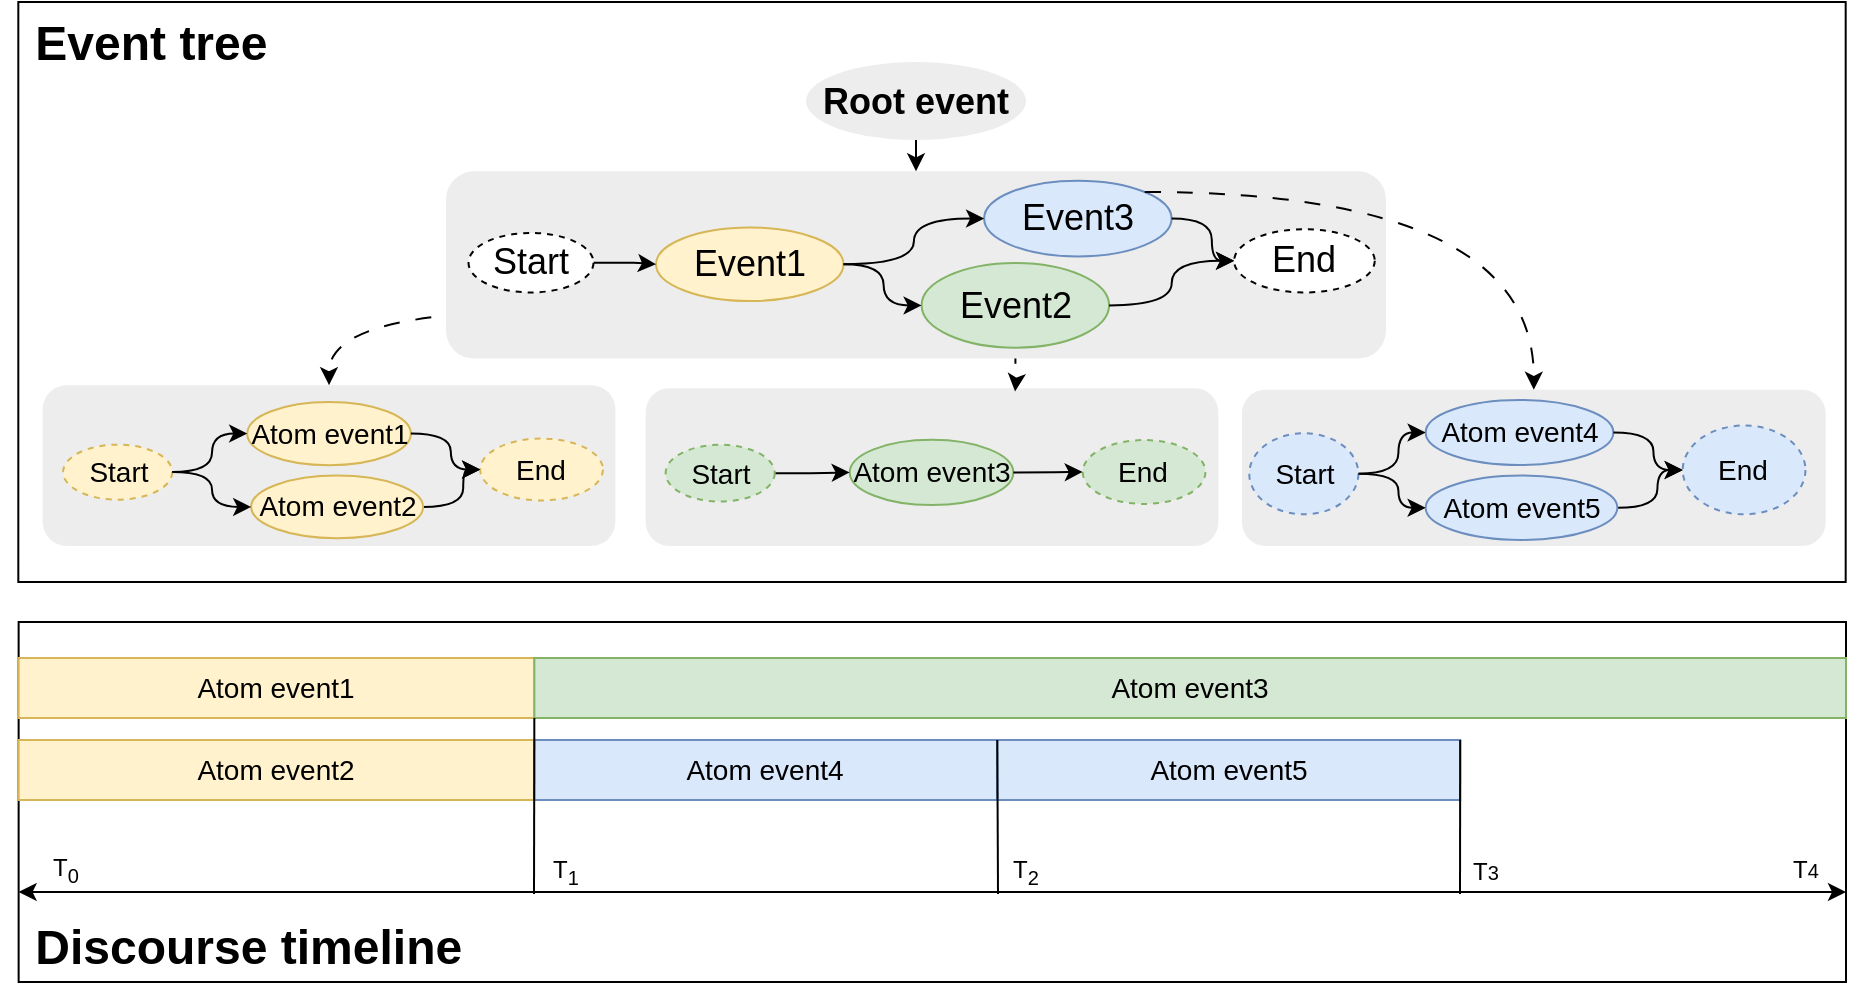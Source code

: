 <mxfile version="22.1.3" type="github">
  <diagram name="第 1 页" id="iAb-C2IANPKLPnJ2QFX_">
    <mxGraphModel dx="2812" dy="632" grid="1" gridSize="10" guides="1" tooltips="1" connect="1" arrows="1" fold="1" page="1" pageScale="1" pageWidth="827" pageHeight="1169" math="0" shadow="0">
      <root>
        <mxCell id="0" />
        <mxCell id="1" parent="0" />
        <mxCell id="sqiCIlMFI8hd34lone9n-89" value="&lt;div style=&quot;&quot;&gt;&lt;b style=&quot;background-color: initial;&quot;&gt;&lt;font style=&quot;font-size: 24px;&quot;&gt;&amp;nbsp;Event tree&lt;/font&gt;&lt;/b&gt;&lt;/div&gt;&lt;font style=&quot;&quot;&gt;&lt;div style=&quot;&quot;&gt;&lt;span style=&quot;font-size: 24px;&quot;&gt;&lt;b&gt;&lt;br&gt;&lt;/b&gt;&lt;/span&gt;&lt;/div&gt;&lt;div style=&quot;&quot;&gt;&lt;br&gt;&lt;/div&gt;&lt;div style=&quot;&quot;&gt;&lt;br&gt;&lt;/div&gt;&lt;div style=&quot;&quot;&gt;&lt;br&gt;&lt;/div&gt;&lt;div style=&quot;&quot;&gt;&lt;br&gt;&lt;/div&gt;&lt;div style=&quot;&quot;&gt;&lt;br&gt;&lt;/div&gt;&lt;div style=&quot;&quot;&gt;&lt;br&gt;&lt;/div&gt;&lt;div style=&quot;&quot;&gt;&lt;br&gt;&lt;/div&gt;&lt;font style=&quot;&quot;&gt;&lt;br&gt;&lt;br&gt;&lt;br&gt;&lt;br&gt;&lt;br&gt;&lt;br&gt;&lt;div style=&quot;&quot;&gt;&lt;br&gt;&lt;/div&gt;&lt;/font&gt;&lt;/font&gt;" style="rounded=0;whiteSpace=wrap;html=1;align=left;verticalAlign=top;" vertex="1" parent="1">
          <mxGeometry x="-1433.84" y="120" width="913.68" height="290" as="geometry" />
        </mxCell>
        <mxCell id="sqiCIlMFI8hd34lone9n-78" value="&lt;b&gt;&lt;font style=&quot;font-size: 24px;&quot;&gt;&lt;br&gt;&lt;br&gt;&lt;br&gt;&lt;br&gt;&amp;nbsp;Discourse timeline&lt;/font&gt;&lt;/b&gt;" style="rounded=0;whiteSpace=wrap;html=1;align=left;verticalAlign=bottom;" vertex="1" parent="1">
          <mxGeometry x="-1433.68" y="430" width="913.68" height="180" as="geometry" />
        </mxCell>
        <mxCell id="sqiCIlMFI8hd34lone9n-88" value="" style="group;fontStyle=0" vertex="1" connectable="0" parent="1">
          <mxGeometry x="-1433.68" y="448" width="913.68" height="71" as="geometry" />
        </mxCell>
        <mxCell id="sqiCIlMFI8hd34lone9n-83" value="&lt;h2 style=&quot;border-color: var(--border-color); font-size: 14px;&quot;&gt;&lt;span style=&quot;font-weight: normal;&quot;&gt;Atom event2&lt;/span&gt;&lt;/h2&gt;" style="rounded=0;whiteSpace=wrap;html=1;fillColor=#fff2cc;strokeColor=#d6b656;fontStyle=0" vertex="1" parent="sqiCIlMFI8hd34lone9n-88">
          <mxGeometry y="41" width="257.855" height="30" as="geometry" />
        </mxCell>
        <mxCell id="sqiCIlMFI8hd34lone9n-84" value="&lt;h2 style=&quot;border-color: var(--border-color); font-size: 14px;&quot;&gt;&lt;span style=&quot;font-weight: normal;&quot;&gt;Atom event1&lt;/span&gt;&lt;/h2&gt;" style="rounded=0;whiteSpace=wrap;html=1;fillColor=#fff2cc;strokeColor=#d6b656;fontStyle=1" vertex="1" parent="sqiCIlMFI8hd34lone9n-88">
          <mxGeometry width="257.855" height="30" as="geometry" />
        </mxCell>
        <mxCell id="sqiCIlMFI8hd34lone9n-85" value="&lt;h2 style=&quot;border-color: var(--border-color); font-size: 14px;&quot;&gt;&lt;span style=&quot;font-weight: normal;&quot;&gt;Atom event3&lt;/span&gt;&lt;/h2&gt;" style="rounded=0;whiteSpace=wrap;html=1;fillColor=#d5e8d4;strokeColor=#82b366;fontStyle=0" vertex="1" parent="sqiCIlMFI8hd34lone9n-88">
          <mxGeometry x="257.855" width="655.825" height="30" as="geometry" />
        </mxCell>
        <mxCell id="sqiCIlMFI8hd34lone9n-86" value="&lt;h2 style=&quot;border-color: var(--border-color); font-size: 14px;&quot;&gt;&lt;span style=&quot;font-weight: normal;&quot;&gt;Atom event4&lt;/span&gt;&lt;/h2&gt;" style="rounded=0;whiteSpace=wrap;html=1;fillColor=#dae8fc;strokeColor=#6c8ebf;fontStyle=0" vertex="1" parent="sqiCIlMFI8hd34lone9n-88">
          <mxGeometry x="257.855" y="41" width="231.468" height="30" as="geometry" />
        </mxCell>
        <mxCell id="sqiCIlMFI8hd34lone9n-87" value="&lt;h2 style=&quot;border-color: var(--border-color); font-size: 14px;&quot;&gt;&lt;span style=&quot;font-weight: normal;&quot;&gt;Atom event5&lt;/span&gt;&lt;/h2&gt;" style="rounded=0;whiteSpace=wrap;html=1;fillColor=#dae8fc;strokeColor=#6c8ebf;fontStyle=0" vertex="1" parent="sqiCIlMFI8hd34lone9n-88">
          <mxGeometry x="489.323" y="41" width="231.468" height="30" as="geometry" />
        </mxCell>
        <mxCell id="sqiCIlMFI8hd34lone9n-91" value="" style="group;fontSize=18;" vertex="1" connectable="0" parent="1">
          <mxGeometry x="-1421.68" y="150" width="891.5" height="249" as="geometry" />
        </mxCell>
        <mxCell id="sqiCIlMFI8hd34lone9n-3" value="&lt;h2 style=&quot;border-color: var(--border-color); text-align: center; font-size: 14px;&quot;&gt;&lt;br style=&quot;font-size: 14px;&quot;&gt;&lt;/h2&gt;" style="rounded=1;whiteSpace=wrap;html=1;align=left;fillColor=#ededed;strokeColor=none;fontSize=14;" vertex="1" parent="sqiCIlMFI8hd34lone9n-91">
          <mxGeometry y="161.577" width="286.36" height="80.398" as="geometry" />
        </mxCell>
        <mxCell id="sqiCIlMFI8hd34lone9n-4" value="&lt;h2 style=&quot;border-color: var(--border-color); text-align: center; font-size: 14px;&quot;&gt;&lt;br style=&quot;font-size: 14px;&quot;&gt;&lt;/h2&gt;" style="rounded=1;whiteSpace=wrap;html=1;align=left;strokeColor=none;fillColor=#ededed;fontSize=14;" vertex="1" parent="sqiCIlMFI8hd34lone9n-91">
          <mxGeometry x="301.5" y="163.138" width="286.36" height="78.837" as="geometry" />
        </mxCell>
        <mxCell id="sqiCIlMFI8hd34lone9n-7" value="&lt;h2 style=&quot;font-size: 18px;&quot;&gt;Root event&lt;/h2&gt;" style="ellipse;whiteSpace=wrap;html=1;fontSize=18;fillColor=#ededed;strokeColor=none;" vertex="1" parent="sqiCIlMFI8hd34lone9n-91">
          <mxGeometry x="381.68" width="110" height="39.028" as="geometry" />
        </mxCell>
        <mxCell id="sqiCIlMFI8hd34lone9n-10" value="" style="edgeStyle=orthogonalEdgeStyle;rounded=0;orthogonalLoop=1;jettySize=auto;html=1;curved=1;dashed=1;dashPattern=8 8;entryX=0.5;entryY=0;entryDx=0;entryDy=0;fontSize=18;" edge="1" parent="sqiCIlMFI8hd34lone9n-91" source="sqiCIlMFI8hd34lone9n-57" target="sqiCIlMFI8hd34lone9n-3">
          <mxGeometry relative="1" as="geometry">
            <Array as="points">
              <mxPoint x="353.68" y="124.89" />
              <mxPoint x="143.68" y="124.89" />
            </Array>
            <mxPoint x="91.747" y="162.357" as="targetPoint" />
          </mxGeometry>
        </mxCell>
        <mxCell id="sqiCIlMFI8hd34lone9n-22" value="" style="edgeStyle=orthogonalEdgeStyle;rounded=0;orthogonalLoop=1;jettySize=auto;html=1;curved=1;dashed=1;dashPattern=8 8;entryX=0.645;entryY=0.02;entryDx=0;entryDy=0;entryPerimeter=0;fontSize=18;" edge="1" parent="sqiCIlMFI8hd34lone9n-91" source="sqiCIlMFI8hd34lone9n-60" target="sqiCIlMFI8hd34lone9n-4">
          <mxGeometry relative="1" as="geometry">
            <mxPoint x="341.68" y="117.085" as="sourcePoint" />
            <mxPoint x="486.365" y="163.138" as="targetPoint" />
            <Array as="points" />
          </mxGeometry>
        </mxCell>
        <mxCell id="sqiCIlMFI8hd34lone9n-27" value="&lt;h2 style=&quot;font-size: 18px;&quot;&gt;&lt;/h2&gt;&lt;h2 style=&quot;border-color: var(--border-color); text-align: center; font-size: 18px;&quot;&gt;&lt;br&gt;&lt;/h2&gt;" style="rounded=1;whiteSpace=wrap;html=1;align=left;fillColor=#ededed;strokeColor=none;fontSize=18;" vertex="1" parent="sqiCIlMFI8hd34lone9n-91">
          <mxGeometry x="201.68" y="54.639" width="470" height="93.668" as="geometry" />
        </mxCell>
        <mxCell id="sqiCIlMFI8hd34lone9n-6" value="" style="edgeStyle=orthogonalEdgeStyle;rounded=0;orthogonalLoop=1;jettySize=auto;html=1;curved=1;dashed=1;dashPattern=8 8;fontSize=18;" edge="1" parent="sqiCIlMFI8hd34lone9n-91" source="sqiCIlMFI8hd34lone9n-7" target="sqiCIlMFI8hd34lone9n-27">
          <mxGeometry relative="1" as="geometry">
            <mxPoint x="421.68" y="-11.708" as="targetPoint" />
          </mxGeometry>
        </mxCell>
        <mxCell id="sqiCIlMFI8hd34lone9n-28" value="" style="group;strokeColor=none;fontSize=14;" vertex="1" connectable="0" parent="sqiCIlMFI8hd34lone9n-91">
          <mxGeometry x="10.23" y="170" width="269.91" height="68.07" as="geometry" />
        </mxCell>
        <mxCell id="sqiCIlMFI8hd34lone9n-29" value="&lt;h2 style=&quot;border-color: var(--border-color); font-size: 14px;&quot;&gt;&lt;span style=&quot;font-weight: normal; font-size: 14px;&quot;&gt;Atom event1&lt;/span&gt;&lt;/h2&gt;" style="ellipse;whiteSpace=wrap;html=1;fillColor=#fff2cc;strokeColor=#d6b656;fontStyle=1;fontSize=14;" vertex="1" parent="sqiCIlMFI8hd34lone9n-28">
          <mxGeometry x="92.044" width="81.821" height="31.63" as="geometry" />
        </mxCell>
        <mxCell id="sqiCIlMFI8hd34lone9n-30" value="" style="edgeStyle=orthogonalEdgeStyle;rounded=0;orthogonalLoop=1;jettySize=auto;html=1;curved=1;fontSize=14;" edge="1" parent="sqiCIlMFI8hd34lone9n-28" source="sqiCIlMFI8hd34lone9n-31" target="sqiCIlMFI8hd34lone9n-29">
          <mxGeometry relative="1" as="geometry" />
        </mxCell>
        <mxCell id="sqiCIlMFI8hd34lone9n-31" value="Start" style="ellipse;whiteSpace=wrap;html=1;dashed=1;fillColor=#fff2cc;strokeColor=#d6b656;fontSize=14;" vertex="1" parent="sqiCIlMFI8hd34lone9n-28">
          <mxGeometry y="21.315" width="54.546" height="27.501" as="geometry" />
        </mxCell>
        <mxCell id="sqiCIlMFI8hd34lone9n-32" value="End" style="ellipse;whiteSpace=wrap;html=1;dashed=1;fillColor=#fff2cc;strokeColor=#d6b656;fontSize=14;" vertex="1" parent="sqiCIlMFI8hd34lone9n-28">
          <mxGeometry x="208.546" y="18.29" width="61.364" height="30.941" as="geometry" />
        </mxCell>
        <mxCell id="sqiCIlMFI8hd34lone9n-33" value="" style="edgeStyle=orthogonalEdgeStyle;rounded=0;orthogonalLoop=1;jettySize=auto;html=1;curved=1;fontSize=14;" edge="1" parent="sqiCIlMFI8hd34lone9n-28" source="sqiCIlMFI8hd34lone9n-29" target="sqiCIlMFI8hd34lone9n-32">
          <mxGeometry relative="1" as="geometry" />
        </mxCell>
        <mxCell id="sqiCIlMFI8hd34lone9n-34" value="" style="edgeStyle=orthogonalEdgeStyle;rounded=0;orthogonalLoop=1;jettySize=auto;html=1;curved=1;fontSize=14;" edge="1" parent="sqiCIlMFI8hd34lone9n-28" source="sqiCIlMFI8hd34lone9n-35" target="sqiCIlMFI8hd34lone9n-32">
          <mxGeometry relative="1" as="geometry" />
        </mxCell>
        <mxCell id="sqiCIlMFI8hd34lone9n-35" value="&lt;h2 style=&quot;border-color: var(--border-color); font-size: 14px;&quot;&gt;&lt;span style=&quot;font-weight: normal; font-size: 14px;&quot;&gt;Atom event2&lt;/span&gt;&lt;/h2&gt;" style="ellipse;whiteSpace=wrap;html=1;fillColor=#fff2cc;strokeColor=#d6b656;fontStyle=1;fontSize=14;" vertex="1" parent="sqiCIlMFI8hd34lone9n-28">
          <mxGeometry x="94.041" y="36.791" width="85.961" height="31.278" as="geometry" />
        </mxCell>
        <mxCell id="sqiCIlMFI8hd34lone9n-36" value="" style="edgeStyle=orthogonalEdgeStyle;rounded=0;orthogonalLoop=1;jettySize=auto;html=1;curved=1;fontSize=14;" edge="1" parent="sqiCIlMFI8hd34lone9n-28" source="sqiCIlMFI8hd34lone9n-31" target="sqiCIlMFI8hd34lone9n-35">
          <mxGeometry relative="1" as="geometry" />
        </mxCell>
        <mxCell id="sqiCIlMFI8hd34lone9n-37" value="" style="group;fontSize=14;" vertex="1" connectable="0" parent="sqiCIlMFI8hd34lone9n-91">
          <mxGeometry x="311.497" y="178.749" width="269.906" height="70.251" as="geometry" />
        </mxCell>
        <mxCell id="sqiCIlMFI8hd34lone9n-38" value="&lt;h2 style=&quot;border-color: var(--border-color); font-size: 14px;&quot;&gt;&lt;span style=&quot;font-weight: normal; font-size: 14px;&quot;&gt;Atom event3&lt;/span&gt;&lt;/h2&gt;" style="ellipse;whiteSpace=wrap;html=1;fillColor=#d5e8d4;strokeColor=#82b366;fontSize=14;" vertex="1" parent="sqiCIlMFI8hd34lone9n-37">
          <mxGeometry x="92.043" y="10.147" width="81.82" height="32.643" as="geometry" />
        </mxCell>
        <mxCell id="sqiCIlMFI8hd34lone9n-39" value="" style="edgeStyle=orthogonalEdgeStyle;rounded=0;orthogonalLoop=1;jettySize=auto;html=1;curved=1;fontSize=14;" edge="1" parent="sqiCIlMFI8hd34lone9n-37" source="sqiCIlMFI8hd34lone9n-40" target="sqiCIlMFI8hd34lone9n-38">
          <mxGeometry relative="1" as="geometry" />
        </mxCell>
        <mxCell id="sqiCIlMFI8hd34lone9n-40" value="Start" style="ellipse;whiteSpace=wrap;html=1;dashed=1;fillColor=#d5e8d4;strokeColor=#82b366;fontSize=14;" vertex="1" parent="sqiCIlMFI8hd34lone9n-37">
          <mxGeometry y="12.631" width="54.545" height="28.382" as="geometry" />
        </mxCell>
        <mxCell id="sqiCIlMFI8hd34lone9n-41" value="End" style="ellipse;whiteSpace=wrap;html=1;dashed=1;fillColor=#d5e8d4;strokeColor=#82b366;fontSize=14;" vertex="1" parent="sqiCIlMFI8hd34lone9n-37">
          <mxGeometry x="208.543" y="10.289" width="61.363" height="31.932" as="geometry" />
        </mxCell>
        <mxCell id="sqiCIlMFI8hd34lone9n-42" value="" style="edgeStyle=orthogonalEdgeStyle;rounded=0;orthogonalLoop=1;jettySize=auto;html=1;curved=1;fontSize=14;" edge="1" parent="sqiCIlMFI8hd34lone9n-37" source="sqiCIlMFI8hd34lone9n-38" target="sqiCIlMFI8hd34lone9n-41">
          <mxGeometry relative="1" as="geometry" />
        </mxCell>
        <mxCell id="sqiCIlMFI8hd34lone9n-57" value="&lt;h2 style=&quot;border-color: var(--border-color); font-size: 18px;&quot;&gt;&lt;span style=&quot;font-weight: normal; font-size: 18px;&quot;&gt;Event1&lt;/span&gt;&lt;/h2&gt;" style="ellipse;whiteSpace=wrap;html=1;fontStyle=0;fontSize=18;fillColor=#fff2cc;strokeColor=#d6b656;" vertex="1" parent="sqiCIlMFI8hd34lone9n-91">
          <mxGeometry x="306.68" y="82.74" width="93.75" height="36.796" as="geometry" />
        </mxCell>
        <mxCell id="sqiCIlMFI8hd34lone9n-58" value="&lt;h2 style=&quot;border-color: var(--border-color); font-size: 18px;&quot;&gt;&lt;span style=&quot;font-weight: normal; font-size: 18px;&quot;&gt;Event3&lt;/span&gt;&lt;/h2&gt;" style="ellipse;whiteSpace=wrap;html=1;fontStyle=0;fontSize=18;fillColor=#dae8fc;strokeColor=#6c8ebf;" vertex="1" parent="sqiCIlMFI8hd34lone9n-91">
          <mxGeometry x="470.74" y="59.323" width="93.75" height="37.912" as="geometry" />
        </mxCell>
        <mxCell id="sqiCIlMFI8hd34lone9n-59" value="" style="edgeStyle=orthogonalEdgeStyle;rounded=0;orthogonalLoop=1;jettySize=auto;html=1;curved=1;fontSize=18;" edge="1" parent="sqiCIlMFI8hd34lone9n-91" source="sqiCIlMFI8hd34lone9n-57" target="sqiCIlMFI8hd34lone9n-58">
          <mxGeometry relative="1" as="geometry" />
        </mxCell>
        <mxCell id="sqiCIlMFI8hd34lone9n-60" value="&lt;h2 style=&quot;border-color: var(--border-color); font-size: 18px;&quot;&gt;&lt;span style=&quot;font-weight: normal; font-size: 18px;&quot;&gt;Event2&lt;/span&gt;&lt;/h2&gt;" style="ellipse;whiteSpace=wrap;html=1;fontStyle=0;fontSize=18;fillColor=#d5e8d4;strokeColor=#82b366;" vertex="1" parent="sqiCIlMFI8hd34lone9n-91">
          <mxGeometry x="439.49" y="100.466" width="93.75" height="42.377" as="geometry" />
        </mxCell>
        <mxCell id="sqiCIlMFI8hd34lone9n-61" value="" style="edgeStyle=orthogonalEdgeStyle;rounded=0;orthogonalLoop=1;jettySize=auto;html=1;curved=1;fontSize=18;" edge="1" parent="sqiCIlMFI8hd34lone9n-91" source="sqiCIlMFI8hd34lone9n-57" target="sqiCIlMFI8hd34lone9n-60">
          <mxGeometry relative="1" as="geometry" />
        </mxCell>
        <mxCell id="sqiCIlMFI8hd34lone9n-62" value="" style="edgeStyle=orthogonalEdgeStyle;rounded=0;orthogonalLoop=1;jettySize=auto;html=1;fontSize=18;" edge="1" parent="sqiCIlMFI8hd34lone9n-91" source="sqiCIlMFI8hd34lone9n-63" target="sqiCIlMFI8hd34lone9n-57">
          <mxGeometry relative="1" as="geometry" />
        </mxCell>
        <mxCell id="sqiCIlMFI8hd34lone9n-63" value="Start" style="ellipse;whiteSpace=wrap;html=1;dashed=1;fontSize=18;" vertex="1" parent="sqiCIlMFI8hd34lone9n-91">
          <mxGeometry x="212.93" y="85.489" width="62.5" height="29.734" as="geometry" />
        </mxCell>
        <mxCell id="sqiCIlMFI8hd34lone9n-64" value="End" style="ellipse;whiteSpace=wrap;html=1;dashed=1;fontSize=18;" vertex="1" parent="sqiCIlMFI8hd34lone9n-91">
          <mxGeometry x="595.743" y="83.632" width="70.312" height="31.591" as="geometry" />
        </mxCell>
        <mxCell id="sqiCIlMFI8hd34lone9n-65" value="" style="edgeStyle=orthogonalEdgeStyle;rounded=0;orthogonalLoop=1;jettySize=auto;html=1;curved=1;fontSize=18;" edge="1" parent="sqiCIlMFI8hd34lone9n-91" source="sqiCIlMFI8hd34lone9n-58" target="sqiCIlMFI8hd34lone9n-64">
          <mxGeometry relative="1" as="geometry" />
        </mxCell>
        <mxCell id="sqiCIlMFI8hd34lone9n-66" value="" style="edgeStyle=orthogonalEdgeStyle;rounded=0;orthogonalLoop=1;jettySize=auto;html=1;curved=1;fontSize=18;" edge="1" parent="sqiCIlMFI8hd34lone9n-91" source="sqiCIlMFI8hd34lone9n-60" target="sqiCIlMFI8hd34lone9n-64">
          <mxGeometry relative="1" as="geometry" />
        </mxCell>
        <mxCell id="sqiCIlMFI8hd34lone9n-67" value="&lt;h2 style=&quot;border-color: var(--border-color); text-align: center; font-size: 14px;&quot;&gt;&lt;br style=&quot;font-size: 14px;&quot;&gt;&lt;/h2&gt;" style="rounded=1;whiteSpace=wrap;html=1;align=left;gradientColor=none;fillColor=#ededed;strokeColor=none;fontSize=14;" vertex="1" parent="sqiCIlMFI8hd34lone9n-91">
          <mxGeometry x="599.68" y="163.918" width="291.82" height="78.056" as="geometry" />
        </mxCell>
        <mxCell id="sqiCIlMFI8hd34lone9n-26" value="" style="edgeStyle=orthogonalEdgeStyle;rounded=0;orthogonalLoop=1;jettySize=auto;html=1;curved=1;entryX=0.5;entryY=0;entryDx=0;entryDy=0;exitX=1;exitY=0;exitDx=0;exitDy=0;dashed=1;dashPattern=8 8;fontSize=18;" edge="1" parent="sqiCIlMFI8hd34lone9n-91" source="sqiCIlMFI8hd34lone9n-58" target="sqiCIlMFI8hd34lone9n-67">
          <mxGeometry relative="1" as="geometry">
            <mxPoint x="611.68" y="54.639" as="sourcePoint" />
            <mxPoint x="651.68" y="83.52" as="targetPoint" />
          </mxGeometry>
        </mxCell>
        <mxCell id="sqiCIlMFI8hd34lone9n-68" value="" style="group;fontSize=14;" vertex="1" connectable="0" parent="sqiCIlMFI8hd34lone9n-91">
          <mxGeometry x="611.5" y="168.992" width="269.91" height="69.954" as="geometry" />
        </mxCell>
        <mxCell id="sqiCIlMFI8hd34lone9n-69" value="&lt;h2 style=&quot;border-color: var(--border-color); font-size: 14px;&quot;&gt;&lt;span style=&quot;font-weight: normal; font-size: 14px;&quot;&gt;&lt;font style=&quot;font-size: 14px;&quot;&gt;Atom event4&lt;/font&gt;&lt;/span&gt;&lt;/h2&gt;" style="ellipse;whiteSpace=wrap;html=1;fillColor=#dae8fc;strokeColor=#6c8ebf;fontSize=14;" vertex="1" parent="sqiCIlMFI8hd34lone9n-68">
          <mxGeometry x="80" width="93.87" height="32.503" as="geometry" />
        </mxCell>
        <mxCell id="sqiCIlMFI8hd34lone9n-70" value="" style="edgeStyle=orthogonalEdgeStyle;rounded=0;orthogonalLoop=1;jettySize=auto;html=1;curved=1;fontSize=14;" edge="1" parent="sqiCIlMFI8hd34lone9n-68" source="sqiCIlMFI8hd34lone9n-71" target="sqiCIlMFI8hd34lone9n-69">
          <mxGeometry relative="1" as="geometry" />
        </mxCell>
        <mxCell id="sqiCIlMFI8hd34lone9n-71" value="Start" style="ellipse;whiteSpace=wrap;html=1;dashed=1;fillColor=#dae8fc;strokeColor=#6c8ebf;fontSize=14;" vertex="1" parent="sqiCIlMFI8hd34lone9n-68">
          <mxGeometry x="-8.18" y="16.649" width="54.55" height="40.543" as="geometry" />
        </mxCell>
        <mxCell id="sqiCIlMFI8hd34lone9n-72" value="End" style="ellipse;whiteSpace=wrap;html=1;dashed=1;fillColor=#dae8fc;strokeColor=#6c8ebf;fontSize=14;" vertex="1" parent="sqiCIlMFI8hd34lone9n-68">
          <mxGeometry x="208.55" y="12.762" width="61.36" height="44.43" as="geometry" />
        </mxCell>
        <mxCell id="sqiCIlMFI8hd34lone9n-73" value="" style="edgeStyle=orthogonalEdgeStyle;rounded=0;orthogonalLoop=1;jettySize=auto;html=1;curved=1;fontSize=14;" edge="1" parent="sqiCIlMFI8hd34lone9n-68" source="sqiCIlMFI8hd34lone9n-69" target="sqiCIlMFI8hd34lone9n-72">
          <mxGeometry relative="1" as="geometry" />
        </mxCell>
        <mxCell id="sqiCIlMFI8hd34lone9n-74" value="" style="edgeStyle=orthogonalEdgeStyle;rounded=0;orthogonalLoop=1;jettySize=auto;html=1;curved=1;fontSize=14;" edge="1" parent="sqiCIlMFI8hd34lone9n-68" source="sqiCIlMFI8hd34lone9n-75" target="sqiCIlMFI8hd34lone9n-72">
          <mxGeometry relative="1" as="geometry" />
        </mxCell>
        <mxCell id="sqiCIlMFI8hd34lone9n-75" value="&lt;h2 style=&quot;border-color: var(--border-color); font-size: 14px;&quot;&gt;&lt;font style=&quot;border-color: var(--border-color); font-size: 14px; font-weight: normal;&quot;&gt;Atom event5&lt;/font&gt;&lt;/h2&gt;" style="ellipse;whiteSpace=wrap;html=1;fillColor=#dae8fc;strokeColor=#6c8ebf;fontSize=14;" vertex="1" parent="sqiCIlMFI8hd34lone9n-68">
          <mxGeometry x="80" y="37.803" width="95.87" height="32.151" as="geometry" />
        </mxCell>
        <mxCell id="sqiCIlMFI8hd34lone9n-76" value="" style="edgeStyle=orthogonalEdgeStyle;rounded=0;orthogonalLoop=1;jettySize=auto;html=1;curved=1;fontSize=14;" edge="1" parent="sqiCIlMFI8hd34lone9n-68" source="sqiCIlMFI8hd34lone9n-71" target="sqiCIlMFI8hd34lone9n-75">
          <mxGeometry relative="1" as="geometry" />
        </mxCell>
        <mxCell id="sqiCIlMFI8hd34lone9n-94" value="" style="endArrow=classic;html=1;rounded=0;exitX=0;exitY=0.75;exitDx=0;exitDy=0;entryX=1;entryY=0.75;entryDx=0;entryDy=0;startArrow=classic;startFill=1;" edge="1" parent="1" source="sqiCIlMFI8hd34lone9n-78" target="sqiCIlMFI8hd34lone9n-78">
          <mxGeometry width="50" height="50" relative="1" as="geometry">
            <mxPoint x="-920" y="370" as="sourcePoint" />
            <mxPoint x="-870" y="320" as="targetPoint" />
          </mxGeometry>
        </mxCell>
        <mxCell id="sqiCIlMFI8hd34lone9n-96" value="" style="endArrow=none;html=1;rounded=0;entryX=1;entryY=1;entryDx=0;entryDy=0;" edge="1" parent="1" target="sqiCIlMFI8hd34lone9n-84">
          <mxGeometry width="50" height="50" relative="1" as="geometry">
            <mxPoint x="-1176" y="566" as="sourcePoint" />
            <mxPoint x="-1176" y="516" as="targetPoint" />
          </mxGeometry>
        </mxCell>
        <mxCell id="sqiCIlMFI8hd34lone9n-97" value="" style="endArrow=none;html=1;rounded=0;entryX=0;entryY=0;entryDx=0;entryDy=0;" edge="1" parent="1" target="sqiCIlMFI8hd34lone9n-87">
          <mxGeometry width="50" height="50" relative="1" as="geometry">
            <mxPoint x="-944" y="566" as="sourcePoint" />
            <mxPoint x="-944.357" y="474" as="targetPoint" />
          </mxGeometry>
        </mxCell>
        <mxCell id="sqiCIlMFI8hd34lone9n-98" value="" style="endArrow=none;html=1;rounded=0;entryX=1;entryY=0;entryDx=0;entryDy=0;" edge="1" parent="1" target="sqiCIlMFI8hd34lone9n-87">
          <mxGeometry width="50" height="50" relative="1" as="geometry">
            <mxPoint x="-713" y="566" as="sourcePoint" />
            <mxPoint x="-710" y="490" as="targetPoint" />
          </mxGeometry>
        </mxCell>
        <mxCell id="sqiCIlMFI8hd34lone9n-99" value="T&lt;sub&gt;1&lt;/sub&gt;" style="text;html=1;strokeColor=none;fillColor=none;align=center;verticalAlign=middle;whiteSpace=wrap;rounded=0;" vertex="1" parent="1">
          <mxGeometry x="-1190" y="540" width="60" height="30" as="geometry" />
        </mxCell>
        <mxCell id="sqiCIlMFI8hd34lone9n-100" value="T&lt;sub&gt;2&lt;/sub&gt;" style="text;html=1;strokeColor=none;fillColor=none;align=center;verticalAlign=middle;whiteSpace=wrap;rounded=0;" vertex="1" parent="1">
          <mxGeometry x="-960" y="540" width="60" height="30" as="geometry" />
        </mxCell>
        <mxCell id="sqiCIlMFI8hd34lone9n-101" value="T&lt;span style=&quot;font-size: 10px;&quot;&gt;3&lt;/span&gt;" style="text;html=1;strokeColor=none;fillColor=none;align=center;verticalAlign=middle;whiteSpace=wrap;rounded=0;" vertex="1" parent="1">
          <mxGeometry x="-730" y="540" width="60" height="30" as="geometry" />
        </mxCell>
        <mxCell id="sqiCIlMFI8hd34lone9n-102" value="T&lt;sub&gt;0&lt;/sub&gt;" style="text;html=1;strokeColor=none;fillColor=none;align=center;verticalAlign=middle;whiteSpace=wrap;rounded=0;" vertex="1" parent="1">
          <mxGeometry x="-1440" y="539" width="60" height="30" as="geometry" />
        </mxCell>
        <mxCell id="sqiCIlMFI8hd34lone9n-103" value="T&lt;span style=&quot;font-size: 10px;&quot;&gt;4&lt;/span&gt;" style="text;html=1;strokeColor=none;fillColor=none;align=center;verticalAlign=middle;whiteSpace=wrap;rounded=0;" vertex="1" parent="1">
          <mxGeometry x="-570" y="539" width="60" height="30" as="geometry" />
        </mxCell>
      </root>
    </mxGraphModel>
  </diagram>
</mxfile>
